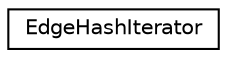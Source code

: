 digraph G
{
  edge [fontname="Helvetica",fontsize="10",labelfontname="Helvetica",labelfontsize="10"];
  node [fontname="Helvetica",fontsize="10",shape=record];
  rankdir=LR;
  Node1 [label="EdgeHashIterator",height=0.2,width=0.4,color="black", fillcolor="white", style="filled",URL="$d3/d13/structEdgeHashIterator.html"];
}
